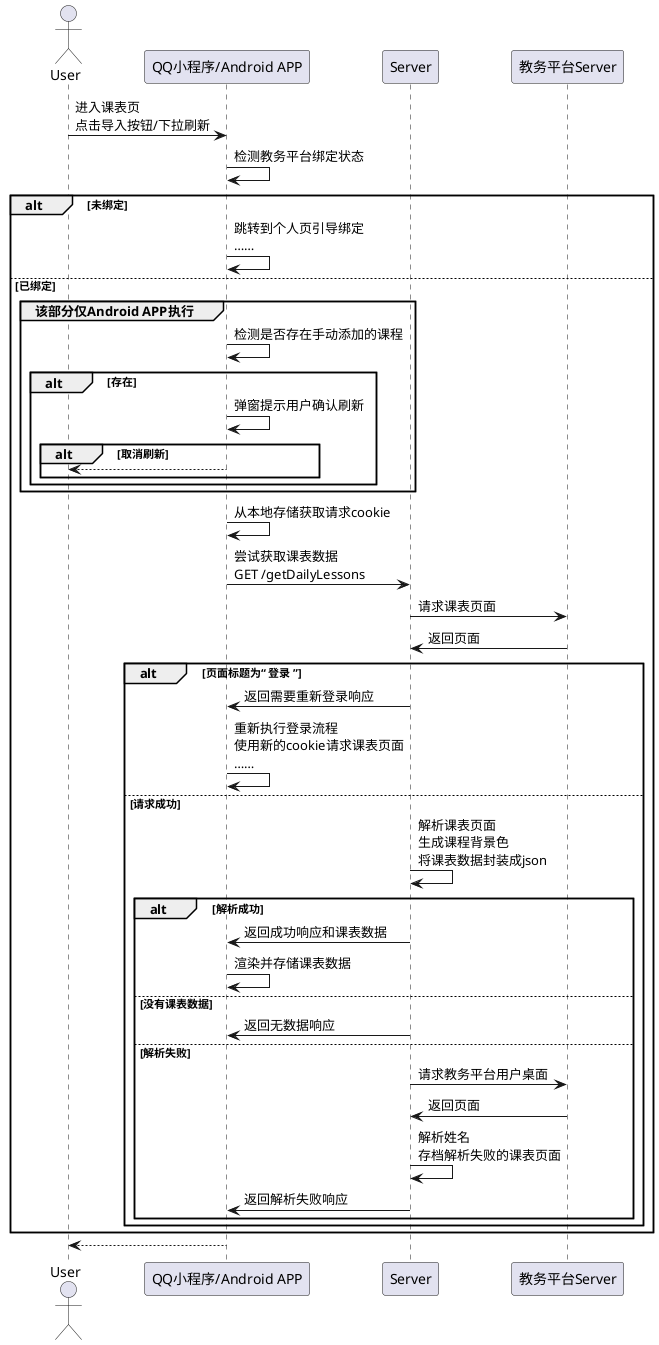 @startuml 教务-课表查询
actor "User" as user
participant "QQ小程序/Android APP" as qp
participant "Server" as server
participant "教务平台Server" as jw
user->qp:进入课表页\n点击导入按钮/下拉刷新
qp->qp:检测教务平台绑定状态
alt 未绑定
    qp->qp:跳转到个人页引导绑定\n……
else 已绑定
    group 该部分仅Android APP执行
        qp->qp:检测是否存在手动添加的课程
        alt 存在
            qp->qp:弹窗提示用户确认刷新
            alt 取消刷新
                user<--qp
            end
        end
    end
    qp->qp:从本地存储获取请求cookie
    qp->server:尝试获取课表数据\nGET /getDailyLessons
    server->jw:请求课表页面
    server<-jw:返回页面
    alt 页面标题为“ 登录 ”
        qp<-server:返回需要重新登录响应
        qp->qp:重新执行登录流程\n使用新的cookie请求课表页面\n……
    else 请求成功
        server->server:解析课表页面\n生成课程背景色\n将课表数据封装成json
        alt 解析成功
            qp<-server:返回成功响应和课表数据
            qp->qp:渲染并存储课表数据
        else 没有课表数据
            qp<-server:返回无数据响应
        else 解析失败
            server->jw:请求教务平台用户桌面
            server<-jw:返回页面
            server->server:解析姓名\n存档解析失败的课表页面
            qp<-server:返回解析失败响应
        end
    end
end
user<--qp
@enduml